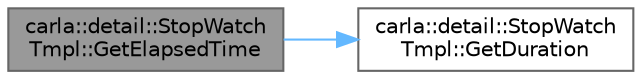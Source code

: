 digraph "carla::detail::StopWatchTmpl::GetElapsedTime"
{
 // INTERACTIVE_SVG=YES
 // LATEX_PDF_SIZE
  bgcolor="transparent";
  edge [fontname=Helvetica,fontsize=10,labelfontname=Helvetica,labelfontsize=10];
  node [fontname=Helvetica,fontsize=10,shape=box,height=0.2,width=0.4];
  rankdir="LR";
  Node1 [id="Node000001",label="carla::detail::StopWatch\lTmpl::GetElapsedTime",height=0.2,width=0.4,color="gray40", fillcolor="grey60", style="filled", fontcolor="black",tooltip=" "];
  Node1 -> Node2 [id="edge1_Node000001_Node000002",color="steelblue1",style="solid",tooltip=" "];
  Node2 [id="Node000002",label="carla::detail::StopWatch\lTmpl::GetDuration",height=0.2,width=0.4,color="grey40", fillcolor="white", style="filled",URL="$d3/d83/classcarla_1_1detail_1_1StopWatchTmpl.html#ad005a7dd5a304574e8c56af774c556c7",tooltip=" "];
}
